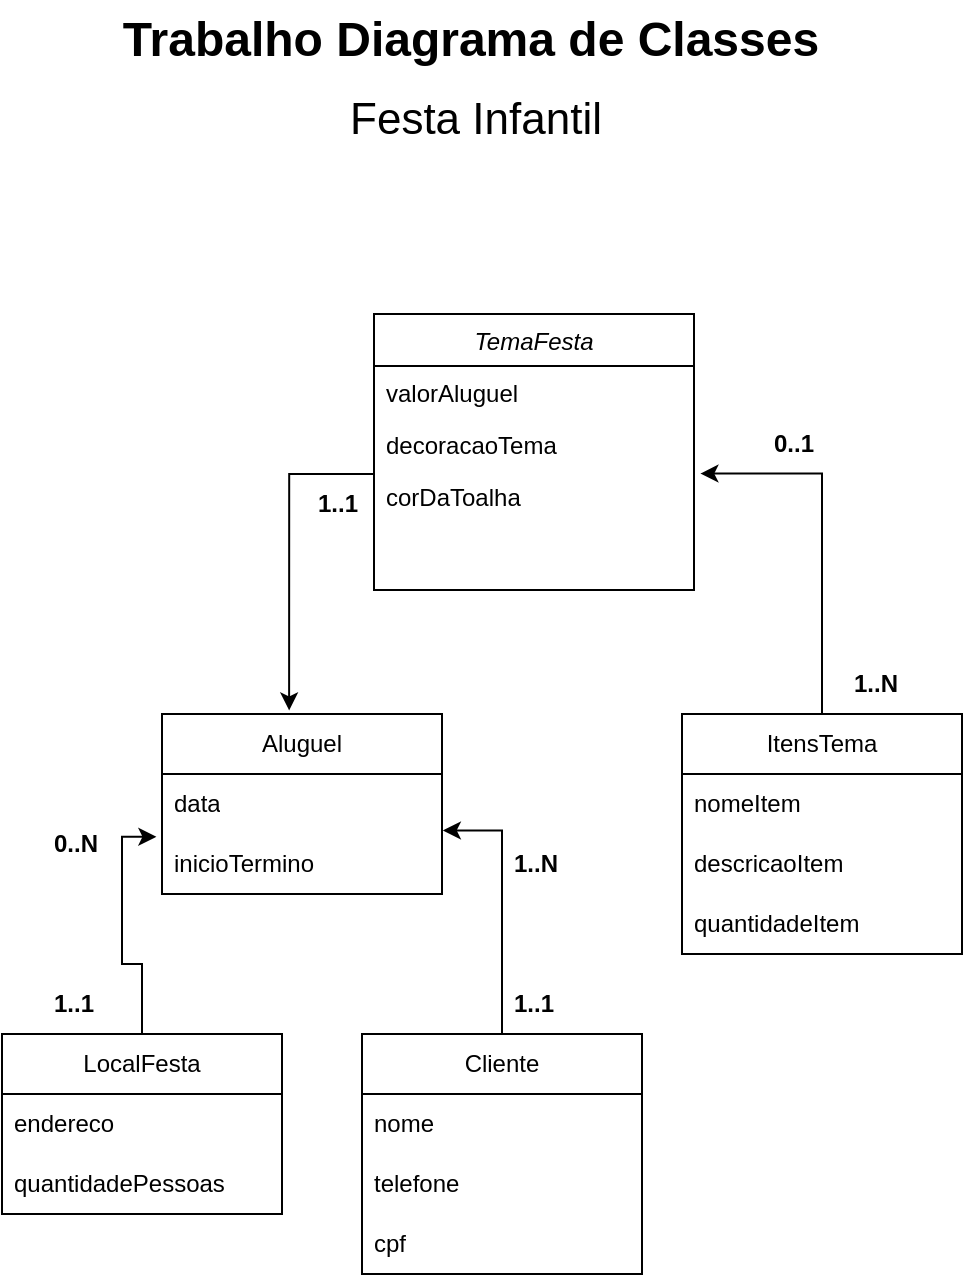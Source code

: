 <mxfile version="20.6.0" type="github">
  <diagram id="C5RBs43oDa-KdzZeNtuy" name="Page-1">
    <mxGraphModel dx="1221" dy="634" grid="1" gridSize="10" guides="1" tooltips="1" connect="1" arrows="1" fold="1" page="1" pageScale="1" pageWidth="827" pageHeight="1169" math="0" shadow="0">
      <root>
        <mxCell id="WIyWlLk6GJQsqaUBKTNV-0" />
        <mxCell id="WIyWlLk6GJQsqaUBKTNV-1" parent="WIyWlLk6GJQsqaUBKTNV-0" />
        <mxCell id="zkfFHV4jXpPFQw0GAbJ--0" value="TemaFesta" style="swimlane;fontStyle=2;align=center;verticalAlign=top;childLayout=stackLayout;horizontal=1;startSize=26;horizontalStack=0;resizeParent=1;resizeLast=0;collapsible=1;marginBottom=0;rounded=0;shadow=0;strokeWidth=1;" parent="WIyWlLk6GJQsqaUBKTNV-1" vertex="1">
          <mxGeometry x="352" y="197" width="160" height="138" as="geometry">
            <mxRectangle x="230" y="140" width="160" height="26" as="alternateBounds" />
          </mxGeometry>
        </mxCell>
        <mxCell id="zkfFHV4jXpPFQw0GAbJ--1" value="valorAluguel" style="text;align=left;verticalAlign=top;spacingLeft=4;spacingRight=4;overflow=hidden;rotatable=0;points=[[0,0.5],[1,0.5]];portConstraint=eastwest;" parent="zkfFHV4jXpPFQw0GAbJ--0" vertex="1">
          <mxGeometry y="26" width="160" height="26" as="geometry" />
        </mxCell>
        <mxCell id="zkfFHV4jXpPFQw0GAbJ--3" value="decoracaoTema" style="text;align=left;verticalAlign=top;spacingLeft=4;spacingRight=4;overflow=hidden;rotatable=0;points=[[0,0.5],[1,0.5]];portConstraint=eastwest;rounded=0;shadow=0;html=0;" parent="zkfFHV4jXpPFQw0GAbJ--0" vertex="1">
          <mxGeometry y="52" width="160" height="26" as="geometry" />
        </mxCell>
        <mxCell id="zkfFHV4jXpPFQw0GAbJ--5" value="corDaToalha" style="text;align=left;verticalAlign=top;spacingLeft=4;spacingRight=4;overflow=hidden;rotatable=0;points=[[0,0.5],[1,0.5]];portConstraint=eastwest;" parent="zkfFHV4jXpPFQw0GAbJ--0" vertex="1">
          <mxGeometry y="78" width="160" height="26" as="geometry" />
        </mxCell>
        <mxCell id="5atNulwL6ofmT9fG02BP-35" style="edgeStyle=orthogonalEdgeStyle;rounded=0;orthogonalLoop=1;jettySize=auto;html=1;exitX=0.5;exitY=0;exitDx=0;exitDy=0;entryX=1.02;entryY=0.069;entryDx=0;entryDy=0;entryPerimeter=0;" edge="1" parent="WIyWlLk6GJQsqaUBKTNV-1" source="5atNulwL6ofmT9fG02BP-8" target="zkfFHV4jXpPFQw0GAbJ--5">
          <mxGeometry relative="1" as="geometry" />
        </mxCell>
        <mxCell id="5atNulwL6ofmT9fG02BP-8" value="ItensTema" style="swimlane;fontStyle=0;childLayout=stackLayout;horizontal=1;startSize=30;horizontalStack=0;resizeParent=1;resizeParentMax=0;resizeLast=0;collapsible=1;marginBottom=0;whiteSpace=wrap;html=1;" vertex="1" parent="WIyWlLk6GJQsqaUBKTNV-1">
          <mxGeometry x="506" y="397" width="140" height="120" as="geometry" />
        </mxCell>
        <mxCell id="5atNulwL6ofmT9fG02BP-9" value="nomeItem" style="text;strokeColor=none;fillColor=none;align=left;verticalAlign=middle;spacingLeft=4;spacingRight=4;overflow=hidden;points=[[0,0.5],[1,0.5]];portConstraint=eastwest;rotatable=0;whiteSpace=wrap;html=1;" vertex="1" parent="5atNulwL6ofmT9fG02BP-8">
          <mxGeometry y="30" width="140" height="30" as="geometry" />
        </mxCell>
        <mxCell id="5atNulwL6ofmT9fG02BP-10" value="descricaoItem" style="text;strokeColor=none;fillColor=none;align=left;verticalAlign=middle;spacingLeft=4;spacingRight=4;overflow=hidden;points=[[0,0.5],[1,0.5]];portConstraint=eastwest;rotatable=0;whiteSpace=wrap;html=1;" vertex="1" parent="5atNulwL6ofmT9fG02BP-8">
          <mxGeometry y="60" width="140" height="30" as="geometry" />
        </mxCell>
        <mxCell id="5atNulwL6ofmT9fG02BP-11" value="quantidadeItem" style="text;strokeColor=none;fillColor=none;align=left;verticalAlign=middle;spacingLeft=4;spacingRight=4;overflow=hidden;points=[[0,0.5],[1,0.5]];portConstraint=eastwest;rotatable=0;whiteSpace=wrap;html=1;" vertex="1" parent="5atNulwL6ofmT9fG02BP-8">
          <mxGeometry y="90" width="140" height="30" as="geometry" />
        </mxCell>
        <mxCell id="5atNulwL6ofmT9fG02BP-40" style="edgeStyle=orthogonalEdgeStyle;rounded=0;orthogonalLoop=1;jettySize=auto;html=1;exitX=0.5;exitY=0;exitDx=0;exitDy=0;entryX=1.003;entryY=0.94;entryDx=0;entryDy=0;entryPerimeter=0;" edge="1" parent="WIyWlLk6GJQsqaUBKTNV-1" source="5atNulwL6ofmT9fG02BP-12" target="5atNulwL6ofmT9fG02BP-22">
          <mxGeometry relative="1" as="geometry" />
        </mxCell>
        <mxCell id="5atNulwL6ofmT9fG02BP-12" value="Cliente" style="swimlane;fontStyle=0;childLayout=stackLayout;horizontal=1;startSize=30;horizontalStack=0;resizeParent=1;resizeParentMax=0;resizeLast=0;collapsible=1;marginBottom=0;whiteSpace=wrap;html=1;" vertex="1" parent="WIyWlLk6GJQsqaUBKTNV-1">
          <mxGeometry x="346" y="557" width="140" height="120" as="geometry" />
        </mxCell>
        <mxCell id="5atNulwL6ofmT9fG02BP-13" value="nome" style="text;strokeColor=none;fillColor=none;align=left;verticalAlign=middle;spacingLeft=4;spacingRight=4;overflow=hidden;points=[[0,0.5],[1,0.5]];portConstraint=eastwest;rotatable=0;whiteSpace=wrap;html=1;" vertex="1" parent="5atNulwL6ofmT9fG02BP-12">
          <mxGeometry y="30" width="140" height="30" as="geometry" />
        </mxCell>
        <mxCell id="5atNulwL6ofmT9fG02BP-14" value="telefone" style="text;strokeColor=none;fillColor=none;align=left;verticalAlign=middle;spacingLeft=4;spacingRight=4;overflow=hidden;points=[[0,0.5],[1,0.5]];portConstraint=eastwest;rotatable=0;whiteSpace=wrap;html=1;" vertex="1" parent="5atNulwL6ofmT9fG02BP-12">
          <mxGeometry y="60" width="140" height="30" as="geometry" />
        </mxCell>
        <mxCell id="5atNulwL6ofmT9fG02BP-15" value="cpf" style="text;strokeColor=none;fillColor=none;align=left;verticalAlign=middle;spacingLeft=4;spacingRight=4;overflow=hidden;points=[[0,0.5],[1,0.5]];portConstraint=eastwest;rotatable=0;whiteSpace=wrap;html=1;" vertex="1" parent="5atNulwL6ofmT9fG02BP-12">
          <mxGeometry y="90" width="140" height="30" as="geometry" />
        </mxCell>
        <mxCell id="5atNulwL6ofmT9fG02BP-39" style="edgeStyle=orthogonalEdgeStyle;rounded=0;orthogonalLoop=1;jettySize=auto;html=1;entryX=-0.02;entryY=0.047;entryDx=0;entryDy=0;entryPerimeter=0;" edge="1" parent="WIyWlLk6GJQsqaUBKTNV-1" source="5atNulwL6ofmT9fG02BP-16" target="5atNulwL6ofmT9fG02BP-23">
          <mxGeometry relative="1" as="geometry" />
        </mxCell>
        <mxCell id="5atNulwL6ofmT9fG02BP-16" value="LocalFesta" style="swimlane;fontStyle=0;childLayout=stackLayout;horizontal=1;startSize=30;horizontalStack=0;resizeParent=1;resizeParentMax=0;resizeLast=0;collapsible=1;marginBottom=0;whiteSpace=wrap;html=1;" vertex="1" parent="WIyWlLk6GJQsqaUBKTNV-1">
          <mxGeometry x="166" y="557" width="140" height="90" as="geometry" />
        </mxCell>
        <mxCell id="5atNulwL6ofmT9fG02BP-17" value="endereco" style="text;strokeColor=none;fillColor=none;align=left;verticalAlign=middle;spacingLeft=4;spacingRight=4;overflow=hidden;points=[[0,0.5],[1,0.5]];portConstraint=eastwest;rotatable=0;whiteSpace=wrap;html=1;" vertex="1" parent="5atNulwL6ofmT9fG02BP-16">
          <mxGeometry y="30" width="140" height="30" as="geometry" />
        </mxCell>
        <mxCell id="5atNulwL6ofmT9fG02BP-18" value="quantidadePessoas" style="text;strokeColor=none;fillColor=none;align=left;verticalAlign=middle;spacingLeft=4;spacingRight=4;overflow=hidden;points=[[0,0.5],[1,0.5]];portConstraint=eastwest;rotatable=0;whiteSpace=wrap;html=1;" vertex="1" parent="5atNulwL6ofmT9fG02BP-16">
          <mxGeometry y="60" width="140" height="30" as="geometry" />
        </mxCell>
        <mxCell id="5atNulwL6ofmT9fG02BP-21" value="Aluguel" style="swimlane;fontStyle=0;childLayout=stackLayout;horizontal=1;startSize=30;horizontalStack=0;resizeParent=1;resizeParentMax=0;resizeLast=0;collapsible=1;marginBottom=0;whiteSpace=wrap;html=1;" vertex="1" parent="WIyWlLk6GJQsqaUBKTNV-1">
          <mxGeometry x="246" y="397" width="140" height="90" as="geometry" />
        </mxCell>
        <mxCell id="5atNulwL6ofmT9fG02BP-22" value="data" style="text;strokeColor=none;fillColor=none;align=left;verticalAlign=middle;spacingLeft=4;spacingRight=4;overflow=hidden;points=[[0,0.5],[1,0.5]];portConstraint=eastwest;rotatable=0;whiteSpace=wrap;html=1;" vertex="1" parent="5atNulwL6ofmT9fG02BP-21">
          <mxGeometry y="30" width="140" height="30" as="geometry" />
        </mxCell>
        <mxCell id="5atNulwL6ofmT9fG02BP-23" value="inicioTermino" style="text;strokeColor=none;fillColor=none;align=left;verticalAlign=middle;spacingLeft=4;spacingRight=4;overflow=hidden;points=[[0,0.5],[1,0.5]];portConstraint=eastwest;rotatable=0;whiteSpace=wrap;html=1;" vertex="1" parent="5atNulwL6ofmT9fG02BP-21">
          <mxGeometry y="60" width="140" height="30" as="geometry" />
        </mxCell>
        <mxCell id="5atNulwL6ofmT9fG02BP-32" value="&lt;b&gt;1..N&lt;/b&gt;" style="text;strokeColor=none;fillColor=none;align=left;verticalAlign=middle;spacingLeft=4;spacingRight=4;overflow=hidden;points=[[0,0.5],[1,0.5]];portConstraint=eastwest;rotatable=0;whiteSpace=wrap;html=1;" vertex="1" parent="WIyWlLk6GJQsqaUBKTNV-1">
          <mxGeometry x="586" y="367" width="34" height="30" as="geometry" />
        </mxCell>
        <mxCell id="5atNulwL6ofmT9fG02BP-33" value="&lt;b&gt;0..1&lt;/b&gt;" style="text;strokeColor=none;fillColor=none;align=left;verticalAlign=middle;spacingLeft=4;spacingRight=4;overflow=hidden;points=[[0,0.5],[1,0.5]];portConstraint=eastwest;rotatable=0;whiteSpace=wrap;html=1;" vertex="1" parent="WIyWlLk6GJQsqaUBKTNV-1">
          <mxGeometry x="546" y="247" width="34" height="30" as="geometry" />
        </mxCell>
        <mxCell id="5atNulwL6ofmT9fG02BP-36" style="edgeStyle=orthogonalEdgeStyle;rounded=0;orthogonalLoop=1;jettySize=auto;html=1;entryX=0.454;entryY=-0.02;entryDx=0;entryDy=0;entryPerimeter=0;" edge="1" parent="WIyWlLk6GJQsqaUBKTNV-1" source="zkfFHV4jXpPFQw0GAbJ--5" target="5atNulwL6ofmT9fG02BP-21">
          <mxGeometry relative="1" as="geometry">
            <Array as="points">
              <mxPoint x="310" y="277" />
            </Array>
          </mxGeometry>
        </mxCell>
        <mxCell id="5atNulwL6ofmT9fG02BP-37" value="&lt;b&gt;1..1&lt;/b&gt;" style="text;strokeColor=none;fillColor=none;align=left;verticalAlign=middle;spacingLeft=4;spacingRight=4;overflow=hidden;points=[[0,0.5],[1,0.5]];portConstraint=eastwest;rotatable=0;whiteSpace=wrap;html=1;" vertex="1" parent="WIyWlLk6GJQsqaUBKTNV-1">
          <mxGeometry x="318" y="277" width="34" height="30" as="geometry" />
        </mxCell>
        <mxCell id="5atNulwL6ofmT9fG02BP-38" value="&lt;b&gt;0..N&lt;/b&gt;" style="text;strokeColor=none;fillColor=none;align=left;verticalAlign=middle;spacingLeft=4;spacingRight=4;overflow=hidden;points=[[0,0.5],[1,0.5]];portConstraint=eastwest;rotatable=0;whiteSpace=wrap;html=1;" vertex="1" parent="WIyWlLk6GJQsqaUBKTNV-1">
          <mxGeometry x="186" y="447" width="34" height="30" as="geometry" />
        </mxCell>
        <mxCell id="5atNulwL6ofmT9fG02BP-41" value="&lt;b&gt;1..1&lt;/b&gt;" style="text;strokeColor=none;fillColor=none;align=left;verticalAlign=middle;spacingLeft=4;spacingRight=4;overflow=hidden;points=[[0,0.5],[1,0.5]];portConstraint=eastwest;rotatable=0;whiteSpace=wrap;html=1;" vertex="1" parent="WIyWlLk6GJQsqaUBKTNV-1">
          <mxGeometry x="186" y="527" width="34" height="30" as="geometry" />
        </mxCell>
        <mxCell id="5atNulwL6ofmT9fG02BP-42" value="&lt;b&gt;1..N&lt;/b&gt;" style="text;strokeColor=none;fillColor=none;align=left;verticalAlign=middle;spacingLeft=4;spacingRight=4;overflow=hidden;points=[[0,0.5],[1,0.5]];portConstraint=eastwest;rotatable=0;whiteSpace=wrap;html=1;" vertex="1" parent="WIyWlLk6GJQsqaUBKTNV-1">
          <mxGeometry x="416" y="457" width="34" height="30" as="geometry" />
        </mxCell>
        <mxCell id="5atNulwL6ofmT9fG02BP-43" value="&lt;b&gt;1..1&lt;/b&gt;" style="text;strokeColor=none;fillColor=none;align=left;verticalAlign=middle;spacingLeft=4;spacingRight=4;overflow=hidden;points=[[0,0.5],[1,0.5]];portConstraint=eastwest;rotatable=0;whiteSpace=wrap;html=1;" vertex="1" parent="WIyWlLk6GJQsqaUBKTNV-1">
          <mxGeometry x="416" y="527" width="34" height="30" as="geometry" />
        </mxCell>
        <mxCell id="5atNulwL6ofmT9fG02BP-44" value="Trabalho Diagrama de Classes" style="text;strokeColor=none;fillColor=none;html=1;fontSize=24;fontStyle=1;verticalAlign=middle;align=center;" vertex="1" parent="WIyWlLk6GJQsqaUBKTNV-1">
          <mxGeometry x="350" y="40" width="100" height="40" as="geometry" />
        </mxCell>
        <mxCell id="5atNulwL6ofmT9fG02BP-47" value="&lt;font style=&quot;font-size: 22px;&quot;&gt;Festa Infantil&lt;/font&gt;" style="text;html=1;strokeColor=none;fillColor=none;align=center;verticalAlign=middle;whiteSpace=wrap;rounded=0;" vertex="1" parent="WIyWlLk6GJQsqaUBKTNV-1">
          <mxGeometry x="320" y="80" width="166" height="40" as="geometry" />
        </mxCell>
      </root>
    </mxGraphModel>
  </diagram>
</mxfile>
